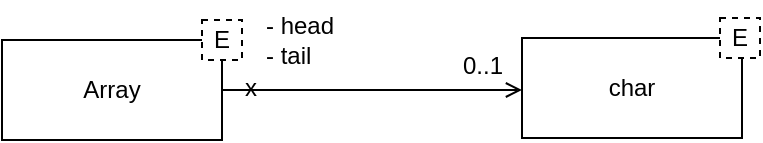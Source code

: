 <mxfile version="24.0.4" type="device" pages="2">
  <diagram id="C5RBs43oDa-KdzZeNtuy" name="einfache-verkettete-Liste">
    <mxGraphModel dx="887" dy="585" grid="1" gridSize="10" guides="1" tooltips="1" connect="1" arrows="1" fold="1" page="1" pageScale="1" pageWidth="827" pageHeight="1169" math="0" shadow="0">
      <root>
        <mxCell id="WIyWlLk6GJQsqaUBKTNV-0" />
        <mxCell id="WIyWlLk6GJQsqaUBKTNV-1" parent="WIyWlLk6GJQsqaUBKTNV-0" />
        <mxCell id="VWwkZmR0C7Vhp11R8X6D-10" style="edgeStyle=orthogonalEdgeStyle;rounded=0;orthogonalLoop=1;jettySize=auto;html=1;exitX=1;exitY=0.5;exitDx=0;exitDy=0;entryX=0;entryY=0.5;entryDx=0;entryDy=0;endArrow=open;endFill=0;" parent="WIyWlLk6GJQsqaUBKTNV-1" source="VWwkZmR0C7Vhp11R8X6D-9" edge="1">
          <mxGeometry relative="1" as="geometry">
            <mxPoint x="440" y="225" as="targetPoint" />
          </mxGeometry>
        </mxCell>
        <mxCell id="VWwkZmR0C7Vhp11R8X6D-9" value="Array" style="html=1;whiteSpace=wrap;" parent="WIyWlLk6GJQsqaUBKTNV-1" vertex="1">
          <mxGeometry x="180" y="200" width="110" height="50" as="geometry" />
        </mxCell>
        <mxCell id="VWwkZmR0C7Vhp11R8X6D-11" value="0..1" style="text;html=1;align=center;verticalAlign=middle;resizable=0;points=[];autosize=1;strokeColor=none;fillColor=none;" parent="WIyWlLk6GJQsqaUBKTNV-1" vertex="1">
          <mxGeometry x="400" y="198" width="40" height="30" as="geometry" />
        </mxCell>
        <mxCell id="VWwkZmR0C7Vhp11R8X6D-12" value="- head&lt;div&gt;- tail&lt;/div&gt;" style="text;html=1;align=left;verticalAlign=middle;resizable=0;points=[];autosize=1;strokeColor=none;fillColor=none;" parent="WIyWlLk6GJQsqaUBKTNV-1" vertex="1">
          <mxGeometry x="310" y="180" width="60" height="40" as="geometry" />
        </mxCell>
        <mxCell id="VWwkZmR0C7Vhp11R8X6D-13" value="E" style="rounded=0;whiteSpace=wrap;html=1;dashed=1;" parent="WIyWlLk6GJQsqaUBKTNV-1" vertex="1">
          <mxGeometry x="280" y="190" width="20" height="20" as="geometry" />
        </mxCell>
        <mxCell id="VWwkZmR0C7Vhp11R8X6D-14" value="x" style="text;html=1;align=center;verticalAlign=middle;resizable=0;points=[];autosize=1;strokeColor=none;fillColor=none;" parent="WIyWlLk6GJQsqaUBKTNV-1" vertex="1">
          <mxGeometry x="289" y="209" width="30" height="30" as="geometry" />
        </mxCell>
        <mxCell id="SRChMCmve51YwJCNpgR4-0" value="char" style="html=1;whiteSpace=wrap;" vertex="1" parent="WIyWlLk6GJQsqaUBKTNV-1">
          <mxGeometry x="440" y="199" width="110" height="50" as="geometry" />
        </mxCell>
        <mxCell id="SRChMCmve51YwJCNpgR4-1" value="E" style="rounded=0;whiteSpace=wrap;html=1;dashed=1;" vertex="1" parent="WIyWlLk6GJQsqaUBKTNV-1">
          <mxGeometry x="539" y="189" width="20" height="20" as="geometry" />
        </mxCell>
      </root>
    </mxGraphModel>
  </diagram>
  <diagram name="doppelt-verkettete-Liste" id="pqzOeJc0ytCHjTSj9G7z">
    <mxGraphModel dx="1183" dy="780" grid="1" gridSize="10" guides="1" tooltips="1" connect="1" arrows="1" fold="1" page="1" pageScale="1" pageWidth="827" pageHeight="1169" math="0" shadow="0">
      <root>
        <mxCell id="p4mgv9_2WPO_qd56D9cj-0" />
        <mxCell id="p4mgv9_2WPO_qd56D9cj-1" parent="p4mgv9_2WPO_qd56D9cj-0" />
        <mxCell id="p4mgv9_2WPO_qd56D9cj-2" style="edgeStyle=orthogonalEdgeStyle;rounded=0;orthogonalLoop=1;jettySize=auto;html=1;entryX=0.5;entryY=1;entryDx=0;entryDy=0;endArrow=block;endFill=0;dashed=1;exitX=0.5;exitY=0;exitDx=0;exitDy=0;" edge="1" parent="p4mgv9_2WPO_qd56D9cj-1" target="p4mgv9_2WPO_qd56D9cj-10">
          <mxGeometry relative="1" as="geometry">
            <mxPoint x="455" y="160" as="sourcePoint" />
          </mxGeometry>
        </mxCell>
        <mxCell id="p4mgv9_2WPO_qd56D9cj-3" style="edgeStyle=orthogonalEdgeStyle;rounded=0;orthogonalLoop=1;jettySize=auto;html=1;exitX=0.75;exitY=0;exitDx=0;exitDy=0;endArrow=open;endFill=0;" edge="1" parent="p4mgv9_2WPO_qd56D9cj-1">
          <mxGeometry relative="1" as="geometry">
            <mxPoint x="610" y="160" as="targetPoint" />
            <mxPoint x="580" y="160" as="sourcePoint" />
            <Array as="points">
              <mxPoint x="560" y="160" />
              <mxPoint x="560" y="120" />
              <mxPoint x="610" y="120" />
              <mxPoint x="610" y="158" />
            </Array>
          </mxGeometry>
        </mxCell>
        <mxCell id="p4mgv9_2WPO_qd56D9cj-4" value="Allocation" style="swimlane;fontStyle=2;align=center;verticalAlign=top;childLayout=stackLayout;horizontal=1;startSize=26;horizontalStack=0;resizeParent=1;resizeLast=0;collapsible=1;marginBottom=0;rounded=0;shadow=0;strokeWidth=1;" vertex="1" parent="p4mgv9_2WPO_qd56D9cj-1">
          <mxGeometry x="440" y="160" width="200" height="138" as="geometry">
            <mxRectangle x="230" y="140" width="160" height="26" as="alternateBounds" />
          </mxGeometry>
        </mxCell>
        <mxCell id="p4mgv9_2WPO_qd56D9cj-5" value="- start : byte" style="text;align=left;verticalAlign=top;spacingLeft=4;spacingRight=4;overflow=hidden;rotatable=0;points=[[0,0.5],[1,0.5]];portConstraint=eastwest;" vertex="1" parent="p4mgv9_2WPO_qd56D9cj-4">
          <mxGeometry y="26" width="200" height="26" as="geometry" />
        </mxCell>
        <mxCell id="p4mgv9_2WPO_qd56D9cj-6" value="- size : byte" style="text;align=left;verticalAlign=top;spacingLeft=4;spacingRight=4;overflow=hidden;rotatable=0;points=[[0,0.5],[1,0.5]];portConstraint=eastwest;rounded=0;shadow=0;html=0;" vertex="1" parent="p4mgv9_2WPO_qd56D9cj-4">
          <mxGeometry y="52" width="200" height="26" as="geometry" />
        </mxCell>
        <mxCell id="p4mgv9_2WPO_qd56D9cj-7" value="" style="line;html=1;strokeWidth=1;align=left;verticalAlign=middle;spacingTop=-1;spacingLeft=3;spacingRight=3;rotatable=0;labelPosition=right;points=[];portConstraint=eastwest;" vertex="1" parent="p4mgv9_2WPO_qd56D9cj-4">
          <mxGeometry y="78" width="200" height="8" as="geometry" />
        </mxCell>
        <mxCell id="p4mgv9_2WPO_qd56D9cj-8" value="+ equals(o : Object) : boolean" style="text;align=left;verticalAlign=top;spacingLeft=4;spacingRight=4;overflow=hidden;rotatable=0;points=[[0,0.5],[1,0.5]];portConstraint=eastwest;" vertex="1" parent="p4mgv9_2WPO_qd56D9cj-4">
          <mxGeometry y="86" width="200" height="26" as="geometry" />
        </mxCell>
        <mxCell id="p4mgv9_2WPO_qd56D9cj-9" value="+ hashcode() : int" style="text;align=left;verticalAlign=top;spacingLeft=4;spacingRight=4;overflow=hidden;rotatable=0;points=[[0,0.5],[1,0.5]];portConstraint=eastwest;" vertex="1" parent="p4mgv9_2WPO_qd56D9cj-4">
          <mxGeometry y="112" width="200" height="26" as="geometry" />
        </mxCell>
        <mxCell id="p4mgv9_2WPO_qd56D9cj-10" value="«interface»&lt;br&gt;&lt;b&gt;Comparable&lt;/b&gt;" style="html=1;whiteSpace=wrap;" vertex="1" parent="p4mgv9_2WPO_qd56D9cj-1">
          <mxGeometry x="400" y="30" width="110" height="50" as="geometry" />
        </mxCell>
        <mxCell id="p4mgv9_2WPO_qd56D9cj-11" style="edgeStyle=orthogonalEdgeStyle;rounded=0;orthogonalLoop=1;jettySize=auto;html=1;exitX=1;exitY=0.5;exitDx=0;exitDy=0;entryX=0;entryY=0.5;entryDx=0;entryDy=0;endArrow=open;endFill=0;" edge="1" parent="p4mgv9_2WPO_qd56D9cj-1" source="p4mgv9_2WPO_qd56D9cj-12" target="p4mgv9_2WPO_qd56D9cj-6">
          <mxGeometry relative="1" as="geometry">
            <Array as="points">
              <mxPoint x="290" y="225" />
            </Array>
          </mxGeometry>
        </mxCell>
        <mxCell id="p4mgv9_2WPO_qd56D9cj-12" value="List" style="html=1;whiteSpace=wrap;" vertex="1" parent="p4mgv9_2WPO_qd56D9cj-1">
          <mxGeometry x="180" y="200" width="110" height="70" as="geometry" />
        </mxCell>
        <mxCell id="p4mgv9_2WPO_qd56D9cj-13" value="0..1" style="text;html=1;align=center;verticalAlign=middle;resizable=0;points=[];autosize=1;strokeColor=none;fillColor=none;" vertex="1" parent="p4mgv9_2WPO_qd56D9cj-1">
          <mxGeometry x="400" y="198" width="40" height="30" as="geometry" />
        </mxCell>
        <mxCell id="p4mgv9_2WPO_qd56D9cj-14" value="- head" style="text;html=1;align=center;verticalAlign=middle;resizable=0;points=[];autosize=1;strokeColor=none;fillColor=none;" vertex="1" parent="p4mgv9_2WPO_qd56D9cj-1">
          <mxGeometry x="290" y="198" width="60" height="30" as="geometry" />
        </mxCell>
        <mxCell id="p4mgv9_2WPO_qd56D9cj-15" value="E" style="rounded=0;whiteSpace=wrap;html=1;dashed=1;" vertex="1" parent="p4mgv9_2WPO_qd56D9cj-1">
          <mxGeometry x="280" y="190" width="20" height="20" as="geometry" />
        </mxCell>
        <mxCell id="p4mgv9_2WPO_qd56D9cj-16" value="x" style="text;html=1;align=center;verticalAlign=middle;resizable=0;points=[];autosize=1;strokeColor=none;fillColor=none;" vertex="1" parent="p4mgv9_2WPO_qd56D9cj-1">
          <mxGeometry x="289" y="209" width="30" height="30" as="geometry" />
        </mxCell>
        <mxCell id="p4mgv9_2WPO_qd56D9cj-17" value="- next" style="text;html=1;align=center;verticalAlign=middle;resizable=0;points=[];autosize=1;strokeColor=none;fillColor=none;" vertex="1" parent="p4mgv9_2WPO_qd56D9cj-1">
          <mxGeometry x="559" y="90" width="50" height="30" as="geometry" />
        </mxCell>
        <mxCell id="p4mgv9_2WPO_qd56D9cj-18" value="0..1" style="text;html=1;align=center;verticalAlign=middle;resizable=0;points=[];autosize=1;strokeColor=none;fillColor=none;" vertex="1" parent="p4mgv9_2WPO_qd56D9cj-1">
          <mxGeometry x="607" y="105" width="40" height="30" as="geometry" />
        </mxCell>
        <mxCell id="p4mgv9_2WPO_qd56D9cj-19" value="E" style="rounded=0;whiteSpace=wrap;html=1;dashed=1;" vertex="1" parent="p4mgv9_2WPO_qd56D9cj-1">
          <mxGeometry x="630" y="150" width="20" height="20" as="geometry" />
        </mxCell>
        <mxCell id="EqZk62VZhZOoAQv_LTiq-0" style="edgeStyle=orthogonalEdgeStyle;rounded=0;orthogonalLoop=1;jettySize=auto;html=1;entryX=0.949;entryY=-0.017;entryDx=0;entryDy=0;entryPerimeter=0;startArrow=open;startFill=0;exitX=0.253;exitY=-0.028;exitDx=0;exitDy=0;exitPerimeter=0;endArrow=none;endFill=0;" edge="1" parent="p4mgv9_2WPO_qd56D9cj-1" source="p4mgv9_2WPO_qd56D9cj-4">
          <mxGeometry relative="1" as="geometry">
            <mxPoint x="539.8" y="157.654" as="targetPoint" />
            <mxPoint x="479.8" y="157.378" as="sourcePoint" />
            <Array as="points">
              <mxPoint x="491" y="120" />
              <mxPoint x="540" y="120" />
            </Array>
          </mxGeometry>
        </mxCell>
        <mxCell id="EqZk62VZhZOoAQv_LTiq-1" value="- prev" style="text;html=1;align=center;verticalAlign=middle;resizable=0;points=[];autosize=1;strokeColor=none;fillColor=none;" vertex="1" parent="p4mgv9_2WPO_qd56D9cj-1">
          <mxGeometry x="485" y="90" width="50" height="30" as="geometry" />
        </mxCell>
        <mxCell id="EqZk62VZhZOoAQv_LTiq-2" value="0..1" style="text;html=1;align=center;verticalAlign=middle;resizable=0;points=[];autosize=1;strokeColor=none;fillColor=none;" vertex="1" parent="p4mgv9_2WPO_qd56D9cj-1">
          <mxGeometry x="454" y="105" width="40" height="30" as="geometry" />
        </mxCell>
        <mxCell id="8flgNKPhNHQ7sjfHoj8Y-0" style="edgeStyle=orthogonalEdgeStyle;rounded=0;orthogonalLoop=1;jettySize=auto;html=1;exitX=1;exitY=0.5;exitDx=0;exitDy=0;entryX=0;entryY=0.5;entryDx=0;entryDy=0;endArrow=open;endFill=0;" edge="1" parent="p4mgv9_2WPO_qd56D9cj-1">
          <mxGeometry relative="1" as="geometry">
            <mxPoint x="290" y="245" as="sourcePoint" />
            <mxPoint x="440" y="245" as="targetPoint" />
          </mxGeometry>
        </mxCell>
        <mxCell id="8flgNKPhNHQ7sjfHoj8Y-1" value="0..1" style="text;html=1;align=center;verticalAlign=middle;resizable=0;points=[];autosize=1;strokeColor=none;fillColor=none;" vertex="1" parent="p4mgv9_2WPO_qd56D9cj-1">
          <mxGeometry x="399" y="240" width="40" height="30" as="geometry" />
        </mxCell>
        <mxCell id="8flgNKPhNHQ7sjfHoj8Y-2" value="- tail" style="text;html=1;align=center;verticalAlign=middle;resizable=0;points=[];autosize=1;strokeColor=none;fillColor=none;" vertex="1" parent="p4mgv9_2WPO_qd56D9cj-1">
          <mxGeometry x="294" y="240" width="50" height="30" as="geometry" />
        </mxCell>
        <mxCell id="8flgNKPhNHQ7sjfHoj8Y-3" value="x" style="text;html=1;align=center;verticalAlign=middle;resizable=0;points=[];autosize=1;strokeColor=none;fillColor=none;" vertex="1" parent="p4mgv9_2WPO_qd56D9cj-1">
          <mxGeometry x="289" y="229" width="30" height="30" as="geometry" />
        </mxCell>
      </root>
    </mxGraphModel>
  </diagram>
</mxfile>
